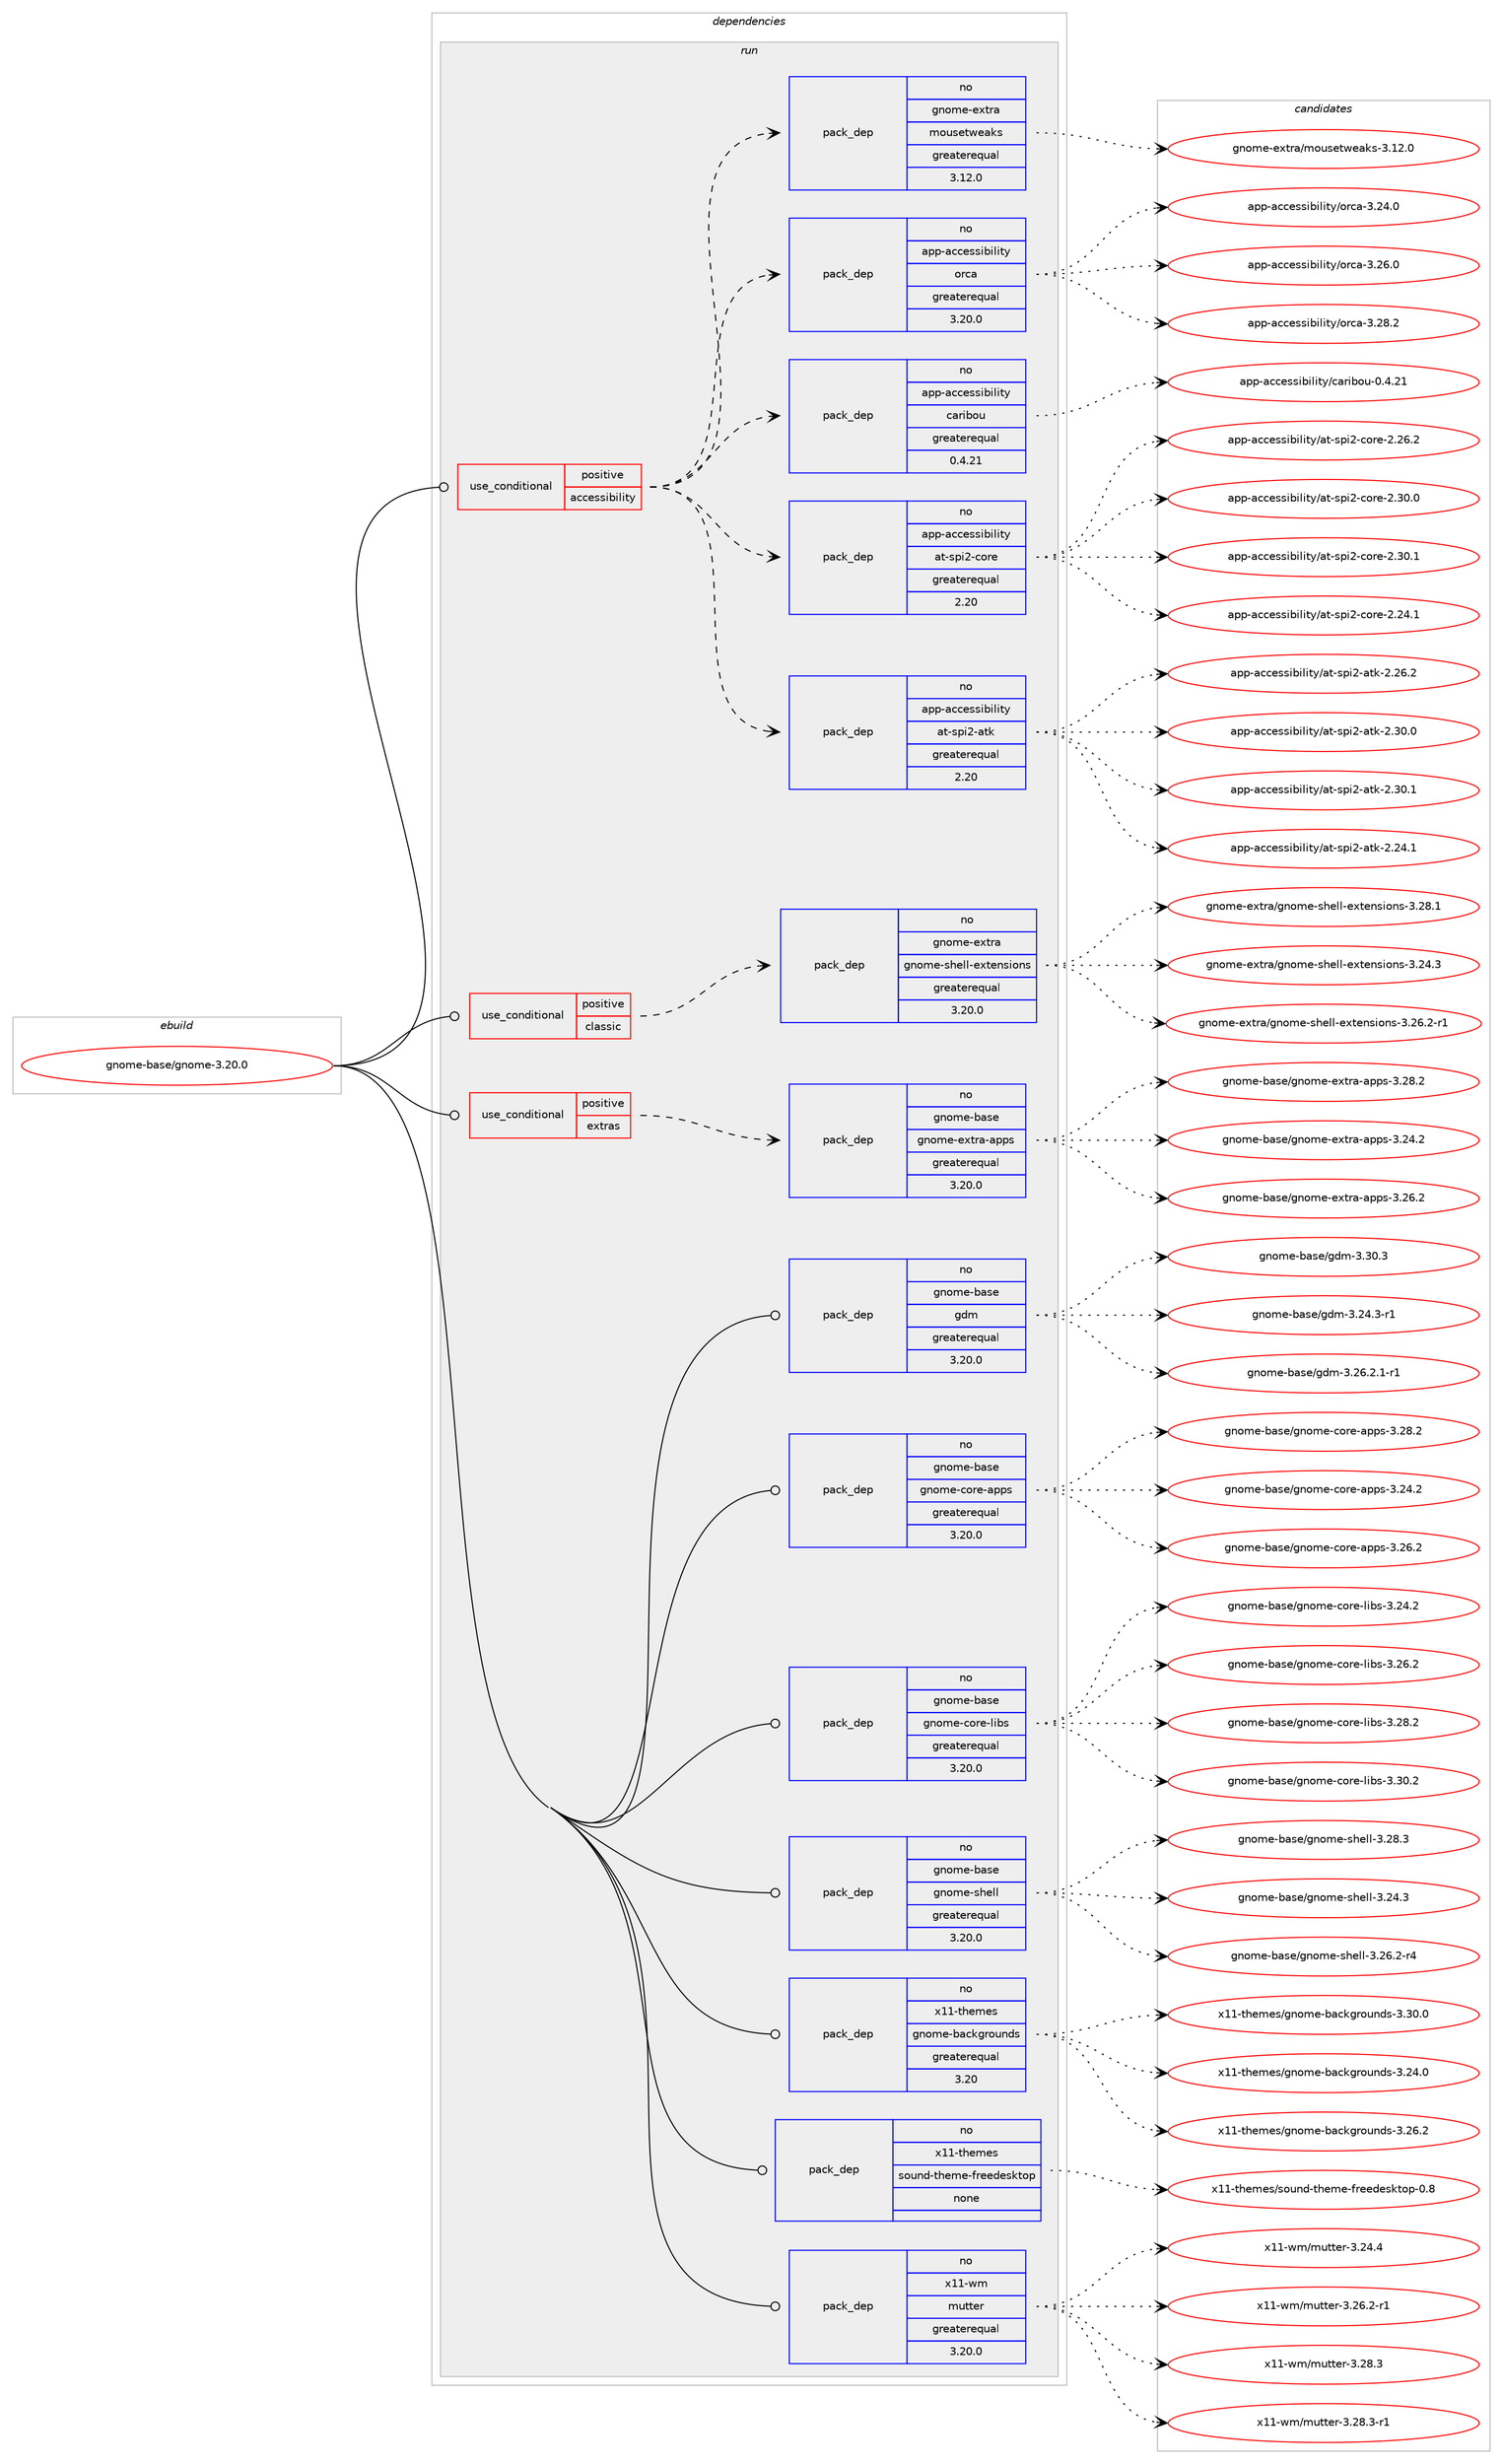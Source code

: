 digraph prolog {

# *************
# Graph options
# *************

newrank=true;
concentrate=true;
compound=true;
graph [rankdir=LR,fontname=Helvetica,fontsize=10,ranksep=1.5];#, ranksep=2.5, nodesep=0.2];
edge  [arrowhead=vee];
node  [fontname=Helvetica,fontsize=10];

# **********
# The ebuild
# **********

subgraph cluster_leftcol {
color=gray;
rank=same;
label=<<i>ebuild</i>>;
id [label="gnome-base/gnome-3.20.0", color=red, width=4, href="../gnome-base/gnome-3.20.0.svg"];
}

# ****************
# The dependencies
# ****************

subgraph cluster_midcol {
color=gray;
label=<<i>dependencies</i>>;
subgraph cluster_compile {
fillcolor="#eeeeee";
style=filled;
label=<<i>compile</i>>;
}
subgraph cluster_compileandrun {
fillcolor="#eeeeee";
style=filled;
label=<<i>compile and run</i>>;
}
subgraph cluster_run {
fillcolor="#eeeeee";
style=filled;
label=<<i>run</i>>;
subgraph cond116 {
dependency1257 [label=<<TABLE BORDER="0" CELLBORDER="1" CELLSPACING="0" CELLPADDING="4"><TR><TD ROWSPAN="3" CELLPADDING="10">use_conditional</TD></TR><TR><TD>positive</TD></TR><TR><TD>accessibility</TD></TR></TABLE>>, shape=none, color=red];
subgraph pack1088 {
dependency1258 [label=<<TABLE BORDER="0" CELLBORDER="1" CELLSPACING="0" CELLPADDING="4" WIDTH="220"><TR><TD ROWSPAN="6" CELLPADDING="30">pack_dep</TD></TR><TR><TD WIDTH="110">no</TD></TR><TR><TD>app-accessibility</TD></TR><TR><TD>at-spi2-atk</TD></TR><TR><TD>greaterequal</TD></TR><TR><TD>2.20</TD></TR></TABLE>>, shape=none, color=blue];
}
dependency1257:e -> dependency1258:w [weight=20,style="dashed",arrowhead="vee"];
subgraph pack1089 {
dependency1259 [label=<<TABLE BORDER="0" CELLBORDER="1" CELLSPACING="0" CELLPADDING="4" WIDTH="220"><TR><TD ROWSPAN="6" CELLPADDING="30">pack_dep</TD></TR><TR><TD WIDTH="110">no</TD></TR><TR><TD>app-accessibility</TD></TR><TR><TD>at-spi2-core</TD></TR><TR><TD>greaterequal</TD></TR><TR><TD>2.20</TD></TR></TABLE>>, shape=none, color=blue];
}
dependency1257:e -> dependency1259:w [weight=20,style="dashed",arrowhead="vee"];
subgraph pack1090 {
dependency1260 [label=<<TABLE BORDER="0" CELLBORDER="1" CELLSPACING="0" CELLPADDING="4" WIDTH="220"><TR><TD ROWSPAN="6" CELLPADDING="30">pack_dep</TD></TR><TR><TD WIDTH="110">no</TD></TR><TR><TD>app-accessibility</TD></TR><TR><TD>caribou</TD></TR><TR><TD>greaterequal</TD></TR><TR><TD>0.4.21</TD></TR></TABLE>>, shape=none, color=blue];
}
dependency1257:e -> dependency1260:w [weight=20,style="dashed",arrowhead="vee"];
subgraph pack1091 {
dependency1261 [label=<<TABLE BORDER="0" CELLBORDER="1" CELLSPACING="0" CELLPADDING="4" WIDTH="220"><TR><TD ROWSPAN="6" CELLPADDING="30">pack_dep</TD></TR><TR><TD WIDTH="110">no</TD></TR><TR><TD>app-accessibility</TD></TR><TR><TD>orca</TD></TR><TR><TD>greaterequal</TD></TR><TR><TD>3.20.0</TD></TR></TABLE>>, shape=none, color=blue];
}
dependency1257:e -> dependency1261:w [weight=20,style="dashed",arrowhead="vee"];
subgraph pack1092 {
dependency1262 [label=<<TABLE BORDER="0" CELLBORDER="1" CELLSPACING="0" CELLPADDING="4" WIDTH="220"><TR><TD ROWSPAN="6" CELLPADDING="30">pack_dep</TD></TR><TR><TD WIDTH="110">no</TD></TR><TR><TD>gnome-extra</TD></TR><TR><TD>mousetweaks</TD></TR><TR><TD>greaterequal</TD></TR><TR><TD>3.12.0</TD></TR></TABLE>>, shape=none, color=blue];
}
dependency1257:e -> dependency1262:w [weight=20,style="dashed",arrowhead="vee"];
}
id:e -> dependency1257:w [weight=20,style="solid",arrowhead="odot"];
subgraph cond117 {
dependency1263 [label=<<TABLE BORDER="0" CELLBORDER="1" CELLSPACING="0" CELLPADDING="4"><TR><TD ROWSPAN="3" CELLPADDING="10">use_conditional</TD></TR><TR><TD>positive</TD></TR><TR><TD>classic</TD></TR></TABLE>>, shape=none, color=red];
subgraph pack1093 {
dependency1264 [label=<<TABLE BORDER="0" CELLBORDER="1" CELLSPACING="0" CELLPADDING="4" WIDTH="220"><TR><TD ROWSPAN="6" CELLPADDING="30">pack_dep</TD></TR><TR><TD WIDTH="110">no</TD></TR><TR><TD>gnome-extra</TD></TR><TR><TD>gnome-shell-extensions</TD></TR><TR><TD>greaterequal</TD></TR><TR><TD>3.20.0</TD></TR></TABLE>>, shape=none, color=blue];
}
dependency1263:e -> dependency1264:w [weight=20,style="dashed",arrowhead="vee"];
}
id:e -> dependency1263:w [weight=20,style="solid",arrowhead="odot"];
subgraph cond118 {
dependency1265 [label=<<TABLE BORDER="0" CELLBORDER="1" CELLSPACING="0" CELLPADDING="4"><TR><TD ROWSPAN="3" CELLPADDING="10">use_conditional</TD></TR><TR><TD>positive</TD></TR><TR><TD>extras</TD></TR></TABLE>>, shape=none, color=red];
subgraph pack1094 {
dependency1266 [label=<<TABLE BORDER="0" CELLBORDER="1" CELLSPACING="0" CELLPADDING="4" WIDTH="220"><TR><TD ROWSPAN="6" CELLPADDING="30">pack_dep</TD></TR><TR><TD WIDTH="110">no</TD></TR><TR><TD>gnome-base</TD></TR><TR><TD>gnome-extra-apps</TD></TR><TR><TD>greaterequal</TD></TR><TR><TD>3.20.0</TD></TR></TABLE>>, shape=none, color=blue];
}
dependency1265:e -> dependency1266:w [weight=20,style="dashed",arrowhead="vee"];
}
id:e -> dependency1265:w [weight=20,style="solid",arrowhead="odot"];
subgraph pack1095 {
dependency1267 [label=<<TABLE BORDER="0" CELLBORDER="1" CELLSPACING="0" CELLPADDING="4" WIDTH="220"><TR><TD ROWSPAN="6" CELLPADDING="30">pack_dep</TD></TR><TR><TD WIDTH="110">no</TD></TR><TR><TD>gnome-base</TD></TR><TR><TD>gdm</TD></TR><TR><TD>greaterequal</TD></TR><TR><TD>3.20.0</TD></TR></TABLE>>, shape=none, color=blue];
}
id:e -> dependency1267:w [weight=20,style="solid",arrowhead="odot"];
subgraph pack1096 {
dependency1268 [label=<<TABLE BORDER="0" CELLBORDER="1" CELLSPACING="0" CELLPADDING="4" WIDTH="220"><TR><TD ROWSPAN="6" CELLPADDING="30">pack_dep</TD></TR><TR><TD WIDTH="110">no</TD></TR><TR><TD>gnome-base</TD></TR><TR><TD>gnome-core-apps</TD></TR><TR><TD>greaterequal</TD></TR><TR><TD>3.20.0</TD></TR></TABLE>>, shape=none, color=blue];
}
id:e -> dependency1268:w [weight=20,style="solid",arrowhead="odot"];
subgraph pack1097 {
dependency1269 [label=<<TABLE BORDER="0" CELLBORDER="1" CELLSPACING="0" CELLPADDING="4" WIDTH="220"><TR><TD ROWSPAN="6" CELLPADDING="30">pack_dep</TD></TR><TR><TD WIDTH="110">no</TD></TR><TR><TD>gnome-base</TD></TR><TR><TD>gnome-core-libs</TD></TR><TR><TD>greaterequal</TD></TR><TR><TD>3.20.0</TD></TR></TABLE>>, shape=none, color=blue];
}
id:e -> dependency1269:w [weight=20,style="solid",arrowhead="odot"];
subgraph pack1098 {
dependency1270 [label=<<TABLE BORDER="0" CELLBORDER="1" CELLSPACING="0" CELLPADDING="4" WIDTH="220"><TR><TD ROWSPAN="6" CELLPADDING="30">pack_dep</TD></TR><TR><TD WIDTH="110">no</TD></TR><TR><TD>gnome-base</TD></TR><TR><TD>gnome-shell</TD></TR><TR><TD>greaterequal</TD></TR><TR><TD>3.20.0</TD></TR></TABLE>>, shape=none, color=blue];
}
id:e -> dependency1270:w [weight=20,style="solid",arrowhead="odot"];
subgraph pack1099 {
dependency1271 [label=<<TABLE BORDER="0" CELLBORDER="1" CELLSPACING="0" CELLPADDING="4" WIDTH="220"><TR><TD ROWSPAN="6" CELLPADDING="30">pack_dep</TD></TR><TR><TD WIDTH="110">no</TD></TR><TR><TD>x11-themes</TD></TR><TR><TD>gnome-backgrounds</TD></TR><TR><TD>greaterequal</TD></TR><TR><TD>3.20</TD></TR></TABLE>>, shape=none, color=blue];
}
id:e -> dependency1271:w [weight=20,style="solid",arrowhead="odot"];
subgraph pack1100 {
dependency1272 [label=<<TABLE BORDER="0" CELLBORDER="1" CELLSPACING="0" CELLPADDING="4" WIDTH="220"><TR><TD ROWSPAN="6" CELLPADDING="30">pack_dep</TD></TR><TR><TD WIDTH="110">no</TD></TR><TR><TD>x11-themes</TD></TR><TR><TD>sound-theme-freedesktop</TD></TR><TR><TD>none</TD></TR><TR><TD></TD></TR></TABLE>>, shape=none, color=blue];
}
id:e -> dependency1272:w [weight=20,style="solid",arrowhead="odot"];
subgraph pack1101 {
dependency1273 [label=<<TABLE BORDER="0" CELLBORDER="1" CELLSPACING="0" CELLPADDING="4" WIDTH="220"><TR><TD ROWSPAN="6" CELLPADDING="30">pack_dep</TD></TR><TR><TD WIDTH="110">no</TD></TR><TR><TD>x11-wm</TD></TR><TR><TD>mutter</TD></TR><TR><TD>greaterequal</TD></TR><TR><TD>3.20.0</TD></TR></TABLE>>, shape=none, color=blue];
}
id:e -> dependency1273:w [weight=20,style="solid",arrowhead="odot"];
}
}

# **************
# The candidates
# **************

subgraph cluster_choices {
rank=same;
color=gray;
label=<<i>candidates</i>>;

subgraph choice1088 {
color=black;
nodesep=1;
choice97112112459799991011151151059810510810511612147971164511511210550459711610745504650524649 [label="app-accessibility/at-spi2-atk-2.24.1", color=red, width=4,href="../app-accessibility/at-spi2-atk-2.24.1.svg"];
choice97112112459799991011151151059810510810511612147971164511511210550459711610745504650544650 [label="app-accessibility/at-spi2-atk-2.26.2", color=red, width=4,href="../app-accessibility/at-spi2-atk-2.26.2.svg"];
choice97112112459799991011151151059810510810511612147971164511511210550459711610745504651484648 [label="app-accessibility/at-spi2-atk-2.30.0", color=red, width=4,href="../app-accessibility/at-spi2-atk-2.30.0.svg"];
choice97112112459799991011151151059810510810511612147971164511511210550459711610745504651484649 [label="app-accessibility/at-spi2-atk-2.30.1", color=red, width=4,href="../app-accessibility/at-spi2-atk-2.30.1.svg"];
dependency1258:e -> choice97112112459799991011151151059810510810511612147971164511511210550459711610745504650524649:w [style=dotted,weight="100"];
dependency1258:e -> choice97112112459799991011151151059810510810511612147971164511511210550459711610745504650544650:w [style=dotted,weight="100"];
dependency1258:e -> choice97112112459799991011151151059810510810511612147971164511511210550459711610745504651484648:w [style=dotted,weight="100"];
dependency1258:e -> choice97112112459799991011151151059810510810511612147971164511511210550459711610745504651484649:w [style=dotted,weight="100"];
}
subgraph choice1089 {
color=black;
nodesep=1;
choice97112112459799991011151151059810510810511612147971164511511210550459911111410145504650524649 [label="app-accessibility/at-spi2-core-2.24.1", color=red, width=4,href="../app-accessibility/at-spi2-core-2.24.1.svg"];
choice97112112459799991011151151059810510810511612147971164511511210550459911111410145504650544650 [label="app-accessibility/at-spi2-core-2.26.2", color=red, width=4,href="../app-accessibility/at-spi2-core-2.26.2.svg"];
choice97112112459799991011151151059810510810511612147971164511511210550459911111410145504651484648 [label="app-accessibility/at-spi2-core-2.30.0", color=red, width=4,href="../app-accessibility/at-spi2-core-2.30.0.svg"];
choice97112112459799991011151151059810510810511612147971164511511210550459911111410145504651484649 [label="app-accessibility/at-spi2-core-2.30.1", color=red, width=4,href="../app-accessibility/at-spi2-core-2.30.1.svg"];
dependency1259:e -> choice97112112459799991011151151059810510810511612147971164511511210550459911111410145504650524649:w [style=dotted,weight="100"];
dependency1259:e -> choice97112112459799991011151151059810510810511612147971164511511210550459911111410145504650544650:w [style=dotted,weight="100"];
dependency1259:e -> choice97112112459799991011151151059810510810511612147971164511511210550459911111410145504651484648:w [style=dotted,weight="100"];
dependency1259:e -> choice97112112459799991011151151059810510810511612147971164511511210550459911111410145504651484649:w [style=dotted,weight="100"];
}
subgraph choice1090 {
color=black;
nodesep=1;
choice9711211245979999101115115105981051081051161214799971141059811111745484652465049 [label="app-accessibility/caribou-0.4.21", color=red, width=4,href="../app-accessibility/caribou-0.4.21.svg"];
dependency1260:e -> choice9711211245979999101115115105981051081051161214799971141059811111745484652465049:w [style=dotted,weight="100"];
}
subgraph choice1091 {
color=black;
nodesep=1;
choice97112112459799991011151151059810510810511612147111114999745514650524648 [label="app-accessibility/orca-3.24.0", color=red, width=4,href="../app-accessibility/orca-3.24.0.svg"];
choice97112112459799991011151151059810510810511612147111114999745514650544648 [label="app-accessibility/orca-3.26.0", color=red, width=4,href="../app-accessibility/orca-3.26.0.svg"];
choice97112112459799991011151151059810510810511612147111114999745514650564650 [label="app-accessibility/orca-3.28.2", color=red, width=4,href="../app-accessibility/orca-3.28.2.svg"];
dependency1261:e -> choice97112112459799991011151151059810510810511612147111114999745514650524648:w [style=dotted,weight="100"];
dependency1261:e -> choice97112112459799991011151151059810510810511612147111114999745514650544648:w [style=dotted,weight="100"];
dependency1261:e -> choice97112112459799991011151151059810510810511612147111114999745514650564650:w [style=dotted,weight="100"];
}
subgraph choice1092 {
color=black;
nodesep=1;
choice1031101111091014510112011611497471091111171151011161191019710711545514649504648 [label="gnome-extra/mousetweaks-3.12.0", color=red, width=4,href="../gnome-extra/mousetweaks-3.12.0.svg"];
dependency1262:e -> choice1031101111091014510112011611497471091111171151011161191019710711545514649504648:w [style=dotted,weight="100"];
}
subgraph choice1093 {
color=black;
nodesep=1;
choice103110111109101451011201161149747103110111109101451151041011081084510112011610111011510511111011545514650524651 [label="gnome-extra/gnome-shell-extensions-3.24.3", color=red, width=4,href="../gnome-extra/gnome-shell-extensions-3.24.3.svg"];
choice1031101111091014510112011611497471031101111091014511510410110810845101120116101110115105111110115455146505446504511449 [label="gnome-extra/gnome-shell-extensions-3.26.2-r1", color=red, width=4,href="../gnome-extra/gnome-shell-extensions-3.26.2-r1.svg"];
choice103110111109101451011201161149747103110111109101451151041011081084510112011610111011510511111011545514650564649 [label="gnome-extra/gnome-shell-extensions-3.28.1", color=red, width=4,href="../gnome-extra/gnome-shell-extensions-3.28.1.svg"];
dependency1264:e -> choice103110111109101451011201161149747103110111109101451151041011081084510112011610111011510511111011545514650524651:w [style=dotted,weight="100"];
dependency1264:e -> choice1031101111091014510112011611497471031101111091014511510410110810845101120116101110115105111110115455146505446504511449:w [style=dotted,weight="100"];
dependency1264:e -> choice103110111109101451011201161149747103110111109101451151041011081084510112011610111011510511111011545514650564649:w [style=dotted,weight="100"];
}
subgraph choice1094 {
color=black;
nodesep=1;
choice103110111109101459897115101471031101111091014510112011611497459711211211545514650524650 [label="gnome-base/gnome-extra-apps-3.24.2", color=red, width=4,href="../gnome-base/gnome-extra-apps-3.24.2.svg"];
choice103110111109101459897115101471031101111091014510112011611497459711211211545514650544650 [label="gnome-base/gnome-extra-apps-3.26.2", color=red, width=4,href="../gnome-base/gnome-extra-apps-3.26.2.svg"];
choice103110111109101459897115101471031101111091014510112011611497459711211211545514650564650 [label="gnome-base/gnome-extra-apps-3.28.2", color=red, width=4,href="../gnome-base/gnome-extra-apps-3.28.2.svg"];
dependency1266:e -> choice103110111109101459897115101471031101111091014510112011611497459711211211545514650524650:w [style=dotted,weight="100"];
dependency1266:e -> choice103110111109101459897115101471031101111091014510112011611497459711211211545514650544650:w [style=dotted,weight="100"];
dependency1266:e -> choice103110111109101459897115101471031101111091014510112011611497459711211211545514650564650:w [style=dotted,weight="100"];
}
subgraph choice1095 {
color=black;
nodesep=1;
choice10311011110910145989711510147103100109455146505246514511449 [label="gnome-base/gdm-3.24.3-r1", color=red, width=4,href="../gnome-base/gdm-3.24.3-r1.svg"];
choice103110111109101459897115101471031001094551465054465046494511449 [label="gnome-base/gdm-3.26.2.1-r1", color=red, width=4,href="../gnome-base/gdm-3.26.2.1-r1.svg"];
choice1031101111091014598971151014710310010945514651484651 [label="gnome-base/gdm-3.30.3", color=red, width=4,href="../gnome-base/gdm-3.30.3.svg"];
dependency1267:e -> choice10311011110910145989711510147103100109455146505246514511449:w [style=dotted,weight="100"];
dependency1267:e -> choice103110111109101459897115101471031001094551465054465046494511449:w [style=dotted,weight="100"];
dependency1267:e -> choice1031101111091014598971151014710310010945514651484651:w [style=dotted,weight="100"];
}
subgraph choice1096 {
color=black;
nodesep=1;
choice103110111109101459897115101471031101111091014599111114101459711211211545514650524650 [label="gnome-base/gnome-core-apps-3.24.2", color=red, width=4,href="../gnome-base/gnome-core-apps-3.24.2.svg"];
choice103110111109101459897115101471031101111091014599111114101459711211211545514650544650 [label="gnome-base/gnome-core-apps-3.26.2", color=red, width=4,href="../gnome-base/gnome-core-apps-3.26.2.svg"];
choice103110111109101459897115101471031101111091014599111114101459711211211545514650564650 [label="gnome-base/gnome-core-apps-3.28.2", color=red, width=4,href="../gnome-base/gnome-core-apps-3.28.2.svg"];
dependency1268:e -> choice103110111109101459897115101471031101111091014599111114101459711211211545514650524650:w [style=dotted,weight="100"];
dependency1268:e -> choice103110111109101459897115101471031101111091014599111114101459711211211545514650544650:w [style=dotted,weight="100"];
dependency1268:e -> choice103110111109101459897115101471031101111091014599111114101459711211211545514650564650:w [style=dotted,weight="100"];
}
subgraph choice1097 {
color=black;
nodesep=1;
choice103110111109101459897115101471031101111091014599111114101451081059811545514650524650 [label="gnome-base/gnome-core-libs-3.24.2", color=red, width=4,href="../gnome-base/gnome-core-libs-3.24.2.svg"];
choice103110111109101459897115101471031101111091014599111114101451081059811545514650544650 [label="gnome-base/gnome-core-libs-3.26.2", color=red, width=4,href="../gnome-base/gnome-core-libs-3.26.2.svg"];
choice103110111109101459897115101471031101111091014599111114101451081059811545514650564650 [label="gnome-base/gnome-core-libs-3.28.2", color=red, width=4,href="../gnome-base/gnome-core-libs-3.28.2.svg"];
choice103110111109101459897115101471031101111091014599111114101451081059811545514651484650 [label="gnome-base/gnome-core-libs-3.30.2", color=red, width=4,href="../gnome-base/gnome-core-libs-3.30.2.svg"];
dependency1269:e -> choice103110111109101459897115101471031101111091014599111114101451081059811545514650524650:w [style=dotted,weight="100"];
dependency1269:e -> choice103110111109101459897115101471031101111091014599111114101451081059811545514650544650:w [style=dotted,weight="100"];
dependency1269:e -> choice103110111109101459897115101471031101111091014599111114101451081059811545514650564650:w [style=dotted,weight="100"];
dependency1269:e -> choice103110111109101459897115101471031101111091014599111114101451081059811545514651484650:w [style=dotted,weight="100"];
}
subgraph choice1098 {
color=black;
nodesep=1;
choice103110111109101459897115101471031101111091014511510410110810845514650524651 [label="gnome-base/gnome-shell-3.24.3", color=red, width=4,href="../gnome-base/gnome-shell-3.24.3.svg"];
choice1031101111091014598971151014710311011110910145115104101108108455146505446504511452 [label="gnome-base/gnome-shell-3.26.2-r4", color=red, width=4,href="../gnome-base/gnome-shell-3.26.2-r4.svg"];
choice103110111109101459897115101471031101111091014511510410110810845514650564651 [label="gnome-base/gnome-shell-3.28.3", color=red, width=4,href="../gnome-base/gnome-shell-3.28.3.svg"];
dependency1270:e -> choice103110111109101459897115101471031101111091014511510410110810845514650524651:w [style=dotted,weight="100"];
dependency1270:e -> choice1031101111091014598971151014710311011110910145115104101108108455146505446504511452:w [style=dotted,weight="100"];
dependency1270:e -> choice103110111109101459897115101471031101111091014511510410110810845514650564651:w [style=dotted,weight="100"];
}
subgraph choice1099 {
color=black;
nodesep=1;
choice120494945116104101109101115471031101111091014598979910710311411111711010011545514650524648 [label="x11-themes/gnome-backgrounds-3.24.0", color=red, width=4,href="../x11-themes/gnome-backgrounds-3.24.0.svg"];
choice120494945116104101109101115471031101111091014598979910710311411111711010011545514650544650 [label="x11-themes/gnome-backgrounds-3.26.2", color=red, width=4,href="../x11-themes/gnome-backgrounds-3.26.2.svg"];
choice120494945116104101109101115471031101111091014598979910710311411111711010011545514651484648 [label="x11-themes/gnome-backgrounds-3.30.0", color=red, width=4,href="../x11-themes/gnome-backgrounds-3.30.0.svg"];
dependency1271:e -> choice120494945116104101109101115471031101111091014598979910710311411111711010011545514650524648:w [style=dotted,weight="100"];
dependency1271:e -> choice120494945116104101109101115471031101111091014598979910710311411111711010011545514650544650:w [style=dotted,weight="100"];
dependency1271:e -> choice120494945116104101109101115471031101111091014598979910710311411111711010011545514651484648:w [style=dotted,weight="100"];
}
subgraph choice1100 {
color=black;
nodesep=1;
choice12049494511610410110910111547115111117110100451161041011091014510211410110110010111510711611111245484656 [label="x11-themes/sound-theme-freedesktop-0.8", color=red, width=4,href="../x11-themes/sound-theme-freedesktop-0.8.svg"];
dependency1272:e -> choice12049494511610410110910111547115111117110100451161041011091014510211410110110010111510711611111245484656:w [style=dotted,weight="100"];
}
subgraph choice1101 {
color=black;
nodesep=1;
choice1204949451191094710911711611610111445514650524652 [label="x11-wm/mutter-3.24.4", color=red, width=4,href="../x11-wm/mutter-3.24.4.svg"];
choice12049494511910947109117116116101114455146505446504511449 [label="x11-wm/mutter-3.26.2-r1", color=red, width=4,href="../x11-wm/mutter-3.26.2-r1.svg"];
choice1204949451191094710911711611610111445514650564651 [label="x11-wm/mutter-3.28.3", color=red, width=4,href="../x11-wm/mutter-3.28.3.svg"];
choice12049494511910947109117116116101114455146505646514511449 [label="x11-wm/mutter-3.28.3-r1", color=red, width=4,href="../x11-wm/mutter-3.28.3-r1.svg"];
dependency1273:e -> choice1204949451191094710911711611610111445514650524652:w [style=dotted,weight="100"];
dependency1273:e -> choice12049494511910947109117116116101114455146505446504511449:w [style=dotted,weight="100"];
dependency1273:e -> choice1204949451191094710911711611610111445514650564651:w [style=dotted,weight="100"];
dependency1273:e -> choice12049494511910947109117116116101114455146505646514511449:w [style=dotted,weight="100"];
}
}

}
